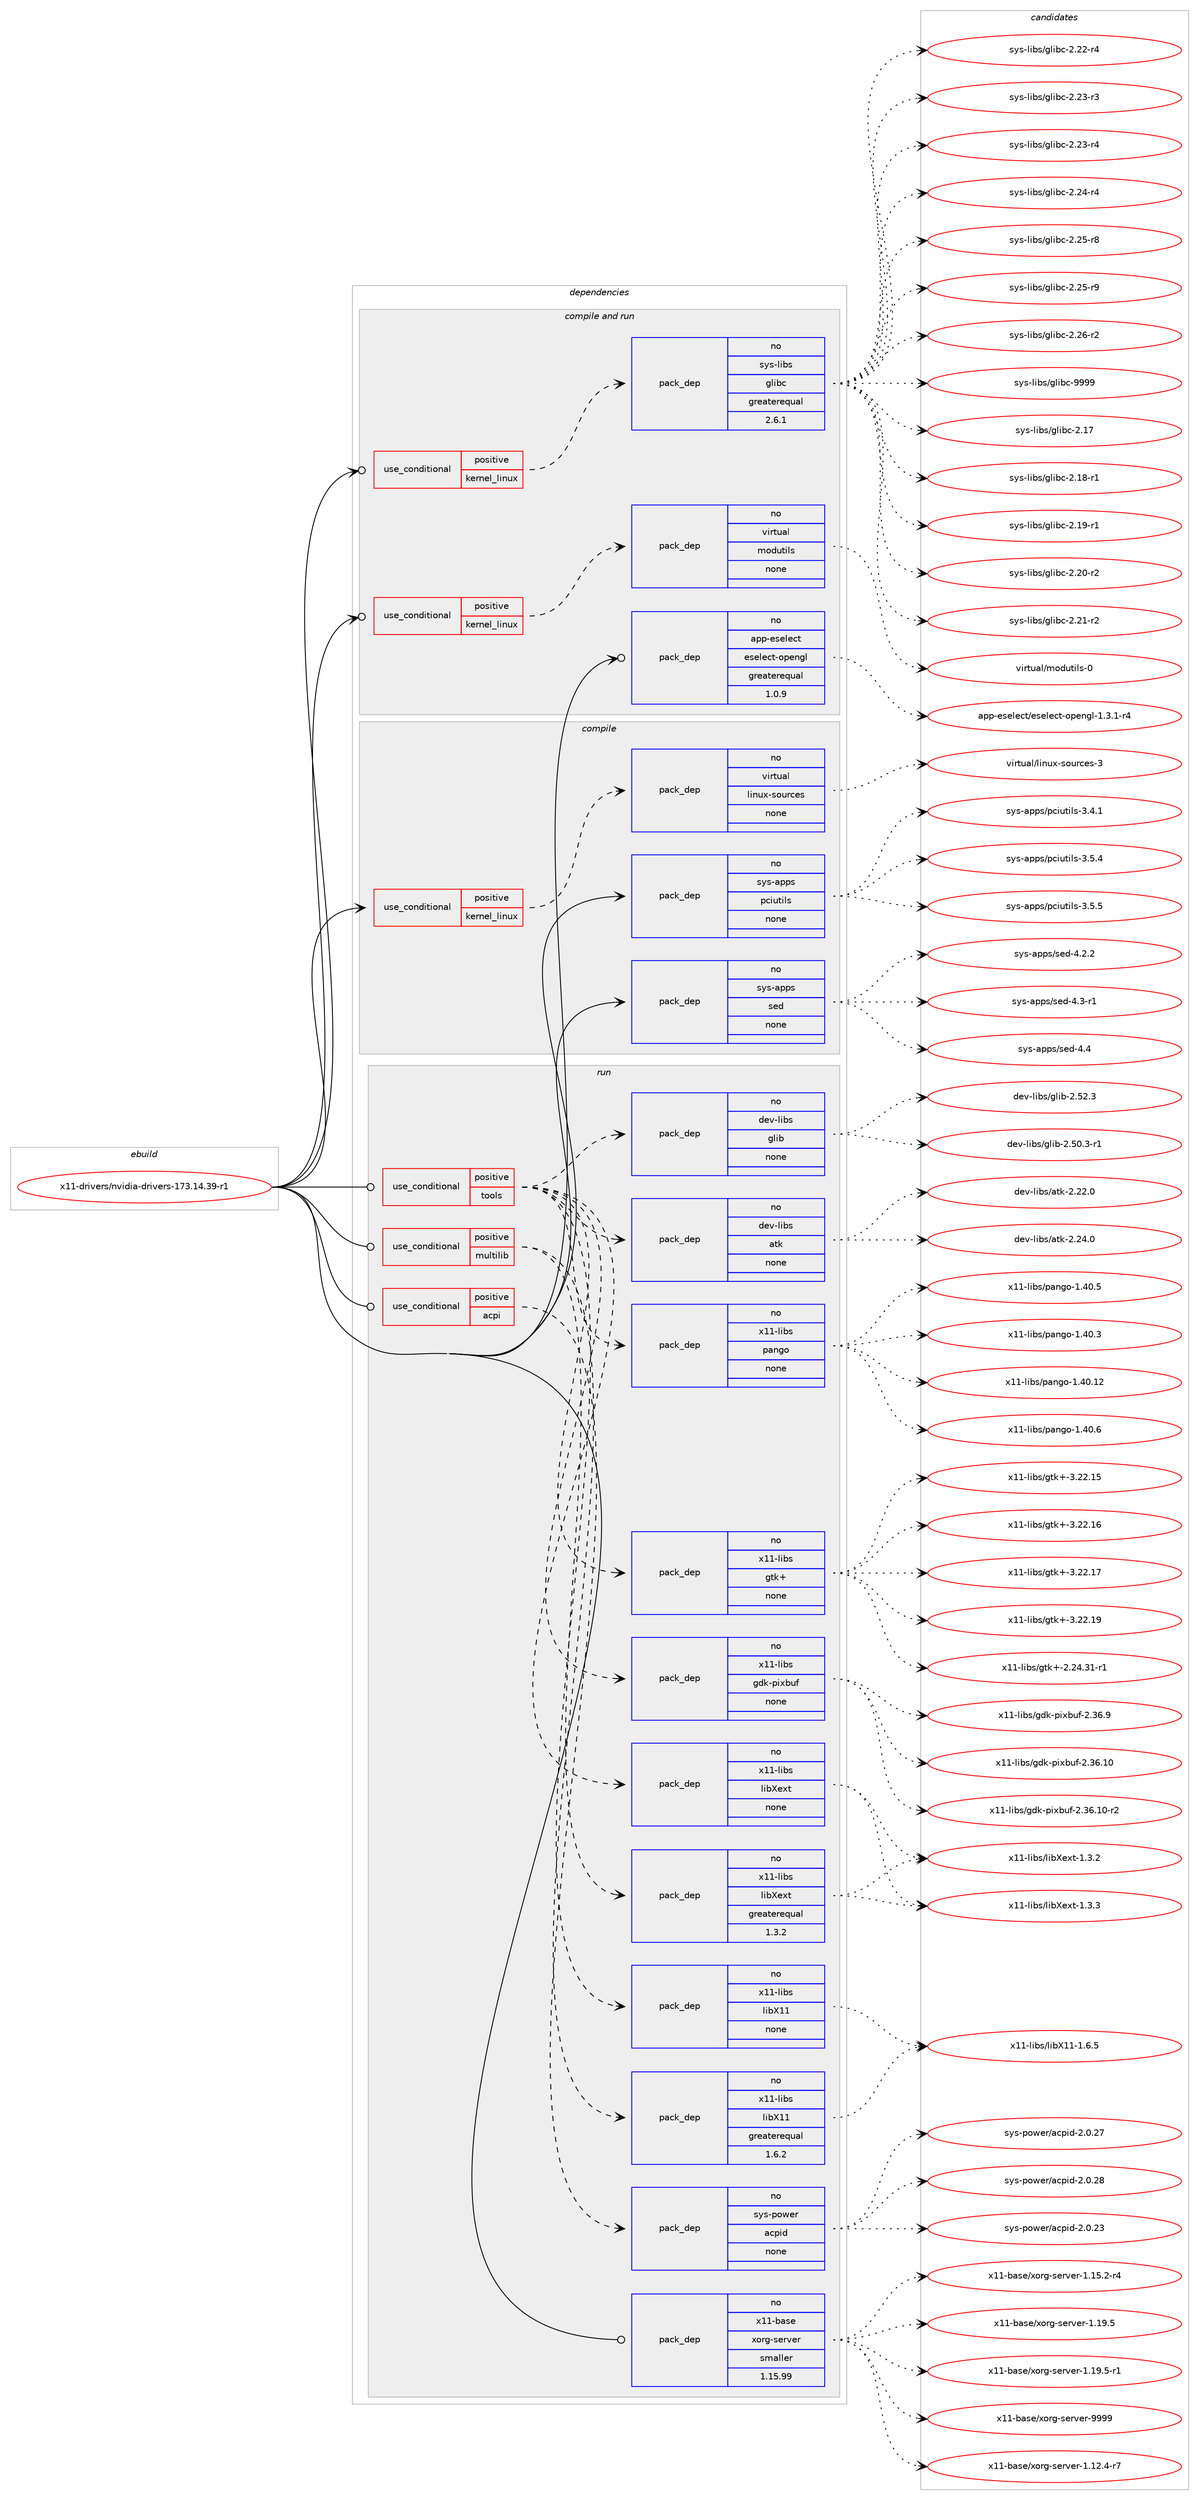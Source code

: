 digraph prolog {

# *************
# Graph options
# *************

newrank=true;
concentrate=true;
compound=true;
graph [rankdir=LR,fontname=Helvetica,fontsize=10,ranksep=1.5];#, ranksep=2.5, nodesep=0.2];
edge  [arrowhead=vee];
node  [fontname=Helvetica,fontsize=10];

# **********
# The ebuild
# **********

subgraph cluster_leftcol {
color=gray;
rank=same;
label=<<i>ebuild</i>>;
id [label="x11-drivers/nvidia-drivers-173.14.39-r1", color=red, width=4, href="../x11-drivers/nvidia-drivers-173.14.39-r1.svg"];
}

# ****************
# The dependencies
# ****************

subgraph cluster_midcol {
color=gray;
label=<<i>dependencies</i>>;
subgraph cluster_compile {
fillcolor="#eeeeee";
style=filled;
label=<<i>compile</i>>;
subgraph cond121719 {
dependency511980 [label=<<TABLE BORDER="0" CELLBORDER="1" CELLSPACING="0" CELLPADDING="4"><TR><TD ROWSPAN="3" CELLPADDING="10">use_conditional</TD></TR><TR><TD>positive</TD></TR><TR><TD>kernel_linux</TD></TR></TABLE>>, shape=none, color=red];
subgraph pack380802 {
dependency511981 [label=<<TABLE BORDER="0" CELLBORDER="1" CELLSPACING="0" CELLPADDING="4" WIDTH="220"><TR><TD ROWSPAN="6" CELLPADDING="30">pack_dep</TD></TR><TR><TD WIDTH="110">no</TD></TR><TR><TD>virtual</TD></TR><TR><TD>linux-sources</TD></TR><TR><TD>none</TD></TR><TR><TD></TD></TR></TABLE>>, shape=none, color=blue];
}
dependency511980:e -> dependency511981:w [weight=20,style="dashed",arrowhead="vee"];
}
id:e -> dependency511980:w [weight=20,style="solid",arrowhead="vee"];
subgraph pack380803 {
dependency511982 [label=<<TABLE BORDER="0" CELLBORDER="1" CELLSPACING="0" CELLPADDING="4" WIDTH="220"><TR><TD ROWSPAN="6" CELLPADDING="30">pack_dep</TD></TR><TR><TD WIDTH="110">no</TD></TR><TR><TD>sys-apps</TD></TR><TR><TD>pciutils</TD></TR><TR><TD>none</TD></TR><TR><TD></TD></TR></TABLE>>, shape=none, color=blue];
}
id:e -> dependency511982:w [weight=20,style="solid",arrowhead="vee"];
subgraph pack380804 {
dependency511983 [label=<<TABLE BORDER="0" CELLBORDER="1" CELLSPACING="0" CELLPADDING="4" WIDTH="220"><TR><TD ROWSPAN="6" CELLPADDING="30">pack_dep</TD></TR><TR><TD WIDTH="110">no</TD></TR><TR><TD>sys-apps</TD></TR><TR><TD>sed</TD></TR><TR><TD>none</TD></TR><TR><TD></TD></TR></TABLE>>, shape=none, color=blue];
}
id:e -> dependency511983:w [weight=20,style="solid",arrowhead="vee"];
}
subgraph cluster_compileandrun {
fillcolor="#eeeeee";
style=filled;
label=<<i>compile and run</i>>;
subgraph cond121720 {
dependency511984 [label=<<TABLE BORDER="0" CELLBORDER="1" CELLSPACING="0" CELLPADDING="4"><TR><TD ROWSPAN="3" CELLPADDING="10">use_conditional</TD></TR><TR><TD>positive</TD></TR><TR><TD>kernel_linux</TD></TR></TABLE>>, shape=none, color=red];
subgraph pack380805 {
dependency511985 [label=<<TABLE BORDER="0" CELLBORDER="1" CELLSPACING="0" CELLPADDING="4" WIDTH="220"><TR><TD ROWSPAN="6" CELLPADDING="30">pack_dep</TD></TR><TR><TD WIDTH="110">no</TD></TR><TR><TD>sys-libs</TD></TR><TR><TD>glibc</TD></TR><TR><TD>greaterequal</TD></TR><TR><TD>2.6.1</TD></TR></TABLE>>, shape=none, color=blue];
}
dependency511984:e -> dependency511985:w [weight=20,style="dashed",arrowhead="vee"];
}
id:e -> dependency511984:w [weight=20,style="solid",arrowhead="odotvee"];
subgraph cond121721 {
dependency511986 [label=<<TABLE BORDER="0" CELLBORDER="1" CELLSPACING="0" CELLPADDING="4"><TR><TD ROWSPAN="3" CELLPADDING="10">use_conditional</TD></TR><TR><TD>positive</TD></TR><TR><TD>kernel_linux</TD></TR></TABLE>>, shape=none, color=red];
subgraph pack380806 {
dependency511987 [label=<<TABLE BORDER="0" CELLBORDER="1" CELLSPACING="0" CELLPADDING="4" WIDTH="220"><TR><TD ROWSPAN="6" CELLPADDING="30">pack_dep</TD></TR><TR><TD WIDTH="110">no</TD></TR><TR><TD>virtual</TD></TR><TR><TD>modutils</TD></TR><TR><TD>none</TD></TR><TR><TD></TD></TR></TABLE>>, shape=none, color=blue];
}
dependency511986:e -> dependency511987:w [weight=20,style="dashed",arrowhead="vee"];
}
id:e -> dependency511986:w [weight=20,style="solid",arrowhead="odotvee"];
subgraph pack380807 {
dependency511988 [label=<<TABLE BORDER="0" CELLBORDER="1" CELLSPACING="0" CELLPADDING="4" WIDTH="220"><TR><TD ROWSPAN="6" CELLPADDING="30">pack_dep</TD></TR><TR><TD WIDTH="110">no</TD></TR><TR><TD>app-eselect</TD></TR><TR><TD>eselect-opengl</TD></TR><TR><TD>greaterequal</TD></TR><TR><TD>1.0.9</TD></TR></TABLE>>, shape=none, color=blue];
}
id:e -> dependency511988:w [weight=20,style="solid",arrowhead="odotvee"];
}
subgraph cluster_run {
fillcolor="#eeeeee";
style=filled;
label=<<i>run</i>>;
subgraph cond121722 {
dependency511989 [label=<<TABLE BORDER="0" CELLBORDER="1" CELLSPACING="0" CELLPADDING="4"><TR><TD ROWSPAN="3" CELLPADDING="10">use_conditional</TD></TR><TR><TD>positive</TD></TR><TR><TD>acpi</TD></TR></TABLE>>, shape=none, color=red];
subgraph pack380808 {
dependency511990 [label=<<TABLE BORDER="0" CELLBORDER="1" CELLSPACING="0" CELLPADDING="4" WIDTH="220"><TR><TD ROWSPAN="6" CELLPADDING="30">pack_dep</TD></TR><TR><TD WIDTH="110">no</TD></TR><TR><TD>sys-power</TD></TR><TR><TD>acpid</TD></TR><TR><TD>none</TD></TR><TR><TD></TD></TR></TABLE>>, shape=none, color=blue];
}
dependency511989:e -> dependency511990:w [weight=20,style="dashed",arrowhead="vee"];
}
id:e -> dependency511989:w [weight=20,style="solid",arrowhead="odot"];
subgraph cond121723 {
dependency511991 [label=<<TABLE BORDER="0" CELLBORDER="1" CELLSPACING="0" CELLPADDING="4"><TR><TD ROWSPAN="3" CELLPADDING="10">use_conditional</TD></TR><TR><TD>positive</TD></TR><TR><TD>multilib</TD></TR></TABLE>>, shape=none, color=red];
subgraph pack380809 {
dependency511992 [label=<<TABLE BORDER="0" CELLBORDER="1" CELLSPACING="0" CELLPADDING="4" WIDTH="220"><TR><TD ROWSPAN="6" CELLPADDING="30">pack_dep</TD></TR><TR><TD WIDTH="110">no</TD></TR><TR><TD>x11-libs</TD></TR><TR><TD>libX11</TD></TR><TR><TD>greaterequal</TD></TR><TR><TD>1.6.2</TD></TR></TABLE>>, shape=none, color=blue];
}
dependency511991:e -> dependency511992:w [weight=20,style="dashed",arrowhead="vee"];
subgraph pack380810 {
dependency511993 [label=<<TABLE BORDER="0" CELLBORDER="1" CELLSPACING="0" CELLPADDING="4" WIDTH="220"><TR><TD ROWSPAN="6" CELLPADDING="30">pack_dep</TD></TR><TR><TD WIDTH="110">no</TD></TR><TR><TD>x11-libs</TD></TR><TR><TD>libXext</TD></TR><TR><TD>greaterequal</TD></TR><TR><TD>1.3.2</TD></TR></TABLE>>, shape=none, color=blue];
}
dependency511991:e -> dependency511993:w [weight=20,style="dashed",arrowhead="vee"];
}
id:e -> dependency511991:w [weight=20,style="solid",arrowhead="odot"];
subgraph cond121724 {
dependency511994 [label=<<TABLE BORDER="0" CELLBORDER="1" CELLSPACING="0" CELLPADDING="4"><TR><TD ROWSPAN="3" CELLPADDING="10">use_conditional</TD></TR><TR><TD>positive</TD></TR><TR><TD>tools</TD></TR></TABLE>>, shape=none, color=red];
subgraph pack380811 {
dependency511995 [label=<<TABLE BORDER="0" CELLBORDER="1" CELLSPACING="0" CELLPADDING="4" WIDTH="220"><TR><TD ROWSPAN="6" CELLPADDING="30">pack_dep</TD></TR><TR><TD WIDTH="110">no</TD></TR><TR><TD>dev-libs</TD></TR><TR><TD>atk</TD></TR><TR><TD>none</TD></TR><TR><TD></TD></TR></TABLE>>, shape=none, color=blue];
}
dependency511994:e -> dependency511995:w [weight=20,style="dashed",arrowhead="vee"];
subgraph pack380812 {
dependency511996 [label=<<TABLE BORDER="0" CELLBORDER="1" CELLSPACING="0" CELLPADDING="4" WIDTH="220"><TR><TD ROWSPAN="6" CELLPADDING="30">pack_dep</TD></TR><TR><TD WIDTH="110">no</TD></TR><TR><TD>dev-libs</TD></TR><TR><TD>glib</TD></TR><TR><TD>none</TD></TR><TR><TD></TD></TR></TABLE>>, shape=none, color=blue];
}
dependency511994:e -> dependency511996:w [weight=20,style="dashed",arrowhead="vee"];
subgraph pack380813 {
dependency511997 [label=<<TABLE BORDER="0" CELLBORDER="1" CELLSPACING="0" CELLPADDING="4" WIDTH="220"><TR><TD ROWSPAN="6" CELLPADDING="30">pack_dep</TD></TR><TR><TD WIDTH="110">no</TD></TR><TR><TD>x11-libs</TD></TR><TR><TD>gdk-pixbuf</TD></TR><TR><TD>none</TD></TR><TR><TD></TD></TR></TABLE>>, shape=none, color=blue];
}
dependency511994:e -> dependency511997:w [weight=20,style="dashed",arrowhead="vee"];
subgraph pack380814 {
dependency511998 [label=<<TABLE BORDER="0" CELLBORDER="1" CELLSPACING="0" CELLPADDING="4" WIDTH="220"><TR><TD ROWSPAN="6" CELLPADDING="30">pack_dep</TD></TR><TR><TD WIDTH="110">no</TD></TR><TR><TD>x11-libs</TD></TR><TR><TD>gtk+</TD></TR><TR><TD>none</TD></TR><TR><TD></TD></TR></TABLE>>, shape=none, color=blue];
}
dependency511994:e -> dependency511998:w [weight=20,style="dashed",arrowhead="vee"];
subgraph pack380815 {
dependency511999 [label=<<TABLE BORDER="0" CELLBORDER="1" CELLSPACING="0" CELLPADDING="4" WIDTH="220"><TR><TD ROWSPAN="6" CELLPADDING="30">pack_dep</TD></TR><TR><TD WIDTH="110">no</TD></TR><TR><TD>x11-libs</TD></TR><TR><TD>libX11</TD></TR><TR><TD>none</TD></TR><TR><TD></TD></TR></TABLE>>, shape=none, color=blue];
}
dependency511994:e -> dependency511999:w [weight=20,style="dashed",arrowhead="vee"];
subgraph pack380816 {
dependency512000 [label=<<TABLE BORDER="0" CELLBORDER="1" CELLSPACING="0" CELLPADDING="4" WIDTH="220"><TR><TD ROWSPAN="6" CELLPADDING="30">pack_dep</TD></TR><TR><TD WIDTH="110">no</TD></TR><TR><TD>x11-libs</TD></TR><TR><TD>libXext</TD></TR><TR><TD>none</TD></TR><TR><TD></TD></TR></TABLE>>, shape=none, color=blue];
}
dependency511994:e -> dependency512000:w [weight=20,style="dashed",arrowhead="vee"];
subgraph pack380817 {
dependency512001 [label=<<TABLE BORDER="0" CELLBORDER="1" CELLSPACING="0" CELLPADDING="4" WIDTH="220"><TR><TD ROWSPAN="6" CELLPADDING="30">pack_dep</TD></TR><TR><TD WIDTH="110">no</TD></TR><TR><TD>x11-libs</TD></TR><TR><TD>pango</TD></TR><TR><TD>none</TD></TR><TR><TD></TD></TR></TABLE>>, shape=none, color=blue];
}
dependency511994:e -> dependency512001:w [weight=20,style="dashed",arrowhead="vee"];
}
id:e -> dependency511994:w [weight=20,style="solid",arrowhead="odot"];
subgraph pack380818 {
dependency512002 [label=<<TABLE BORDER="0" CELLBORDER="1" CELLSPACING="0" CELLPADDING="4" WIDTH="220"><TR><TD ROWSPAN="6" CELLPADDING="30">pack_dep</TD></TR><TR><TD WIDTH="110">no</TD></TR><TR><TD>x11-base</TD></TR><TR><TD>xorg-server</TD></TR><TR><TD>smaller</TD></TR><TR><TD>1.15.99</TD></TR></TABLE>>, shape=none, color=blue];
}
id:e -> dependency512002:w [weight=20,style="solid",arrowhead="odot"];
}
}

# **************
# The candidates
# **************

subgraph cluster_choices {
rank=same;
color=gray;
label=<<i>candidates</i>>;

subgraph choice380802 {
color=black;
nodesep=1;
choice118105114116117971084710810511011712045115111117114991011154551 [label="virtual/linux-sources-3", color=red, width=4,href="../virtual/linux-sources-3.svg"];
dependency511981:e -> choice118105114116117971084710810511011712045115111117114991011154551:w [style=dotted,weight="100"];
}
subgraph choice380803 {
color=black;
nodesep=1;
choice11512111545971121121154711299105117116105108115455146524649 [label="sys-apps/pciutils-3.4.1", color=red, width=4,href="../sys-apps/pciutils-3.4.1.svg"];
choice11512111545971121121154711299105117116105108115455146534652 [label="sys-apps/pciutils-3.5.4", color=red, width=4,href="../sys-apps/pciutils-3.5.4.svg"];
choice11512111545971121121154711299105117116105108115455146534653 [label="sys-apps/pciutils-3.5.5", color=red, width=4,href="../sys-apps/pciutils-3.5.5.svg"];
dependency511982:e -> choice11512111545971121121154711299105117116105108115455146524649:w [style=dotted,weight="100"];
dependency511982:e -> choice11512111545971121121154711299105117116105108115455146534652:w [style=dotted,weight="100"];
dependency511982:e -> choice11512111545971121121154711299105117116105108115455146534653:w [style=dotted,weight="100"];
}
subgraph choice380804 {
color=black;
nodesep=1;
choice115121115459711211211547115101100455246504650 [label="sys-apps/sed-4.2.2", color=red, width=4,href="../sys-apps/sed-4.2.2.svg"];
choice115121115459711211211547115101100455246514511449 [label="sys-apps/sed-4.3-r1", color=red, width=4,href="../sys-apps/sed-4.3-r1.svg"];
choice11512111545971121121154711510110045524652 [label="sys-apps/sed-4.4", color=red, width=4,href="../sys-apps/sed-4.4.svg"];
dependency511983:e -> choice115121115459711211211547115101100455246504650:w [style=dotted,weight="100"];
dependency511983:e -> choice115121115459711211211547115101100455246514511449:w [style=dotted,weight="100"];
dependency511983:e -> choice11512111545971121121154711510110045524652:w [style=dotted,weight="100"];
}
subgraph choice380805 {
color=black;
nodesep=1;
choice11512111545108105981154710310810598994550464955 [label="sys-libs/glibc-2.17", color=red, width=4,href="../sys-libs/glibc-2.17.svg"];
choice115121115451081059811547103108105989945504649564511449 [label="sys-libs/glibc-2.18-r1", color=red, width=4,href="../sys-libs/glibc-2.18-r1.svg"];
choice115121115451081059811547103108105989945504649574511449 [label="sys-libs/glibc-2.19-r1", color=red, width=4,href="../sys-libs/glibc-2.19-r1.svg"];
choice115121115451081059811547103108105989945504650484511450 [label="sys-libs/glibc-2.20-r2", color=red, width=4,href="../sys-libs/glibc-2.20-r2.svg"];
choice115121115451081059811547103108105989945504650494511450 [label="sys-libs/glibc-2.21-r2", color=red, width=4,href="../sys-libs/glibc-2.21-r2.svg"];
choice115121115451081059811547103108105989945504650504511452 [label="sys-libs/glibc-2.22-r4", color=red, width=4,href="../sys-libs/glibc-2.22-r4.svg"];
choice115121115451081059811547103108105989945504650514511451 [label="sys-libs/glibc-2.23-r3", color=red, width=4,href="../sys-libs/glibc-2.23-r3.svg"];
choice115121115451081059811547103108105989945504650514511452 [label="sys-libs/glibc-2.23-r4", color=red, width=4,href="../sys-libs/glibc-2.23-r4.svg"];
choice115121115451081059811547103108105989945504650524511452 [label="sys-libs/glibc-2.24-r4", color=red, width=4,href="../sys-libs/glibc-2.24-r4.svg"];
choice115121115451081059811547103108105989945504650534511456 [label="sys-libs/glibc-2.25-r8", color=red, width=4,href="../sys-libs/glibc-2.25-r8.svg"];
choice115121115451081059811547103108105989945504650534511457 [label="sys-libs/glibc-2.25-r9", color=red, width=4,href="../sys-libs/glibc-2.25-r9.svg"];
choice115121115451081059811547103108105989945504650544511450 [label="sys-libs/glibc-2.26-r2", color=red, width=4,href="../sys-libs/glibc-2.26-r2.svg"];
choice11512111545108105981154710310810598994557575757 [label="sys-libs/glibc-9999", color=red, width=4,href="../sys-libs/glibc-9999.svg"];
dependency511985:e -> choice11512111545108105981154710310810598994550464955:w [style=dotted,weight="100"];
dependency511985:e -> choice115121115451081059811547103108105989945504649564511449:w [style=dotted,weight="100"];
dependency511985:e -> choice115121115451081059811547103108105989945504649574511449:w [style=dotted,weight="100"];
dependency511985:e -> choice115121115451081059811547103108105989945504650484511450:w [style=dotted,weight="100"];
dependency511985:e -> choice115121115451081059811547103108105989945504650494511450:w [style=dotted,weight="100"];
dependency511985:e -> choice115121115451081059811547103108105989945504650504511452:w [style=dotted,weight="100"];
dependency511985:e -> choice115121115451081059811547103108105989945504650514511451:w [style=dotted,weight="100"];
dependency511985:e -> choice115121115451081059811547103108105989945504650514511452:w [style=dotted,weight="100"];
dependency511985:e -> choice115121115451081059811547103108105989945504650524511452:w [style=dotted,weight="100"];
dependency511985:e -> choice115121115451081059811547103108105989945504650534511456:w [style=dotted,weight="100"];
dependency511985:e -> choice115121115451081059811547103108105989945504650534511457:w [style=dotted,weight="100"];
dependency511985:e -> choice115121115451081059811547103108105989945504650544511450:w [style=dotted,weight="100"];
dependency511985:e -> choice11512111545108105981154710310810598994557575757:w [style=dotted,weight="100"];
}
subgraph choice380806 {
color=black;
nodesep=1;
choice11810511411611797108471091111001171161051081154548 [label="virtual/modutils-0", color=red, width=4,href="../virtual/modutils-0.svg"];
dependency511987:e -> choice11810511411611797108471091111001171161051081154548:w [style=dotted,weight="100"];
}
subgraph choice380807 {
color=black;
nodesep=1;
choice9711211245101115101108101991164710111510110810199116451111121011101031084549465146494511452 [label="app-eselect/eselect-opengl-1.3.1-r4", color=red, width=4,href="../app-eselect/eselect-opengl-1.3.1-r4.svg"];
dependency511988:e -> choice9711211245101115101108101991164710111510110810199116451111121011101031084549465146494511452:w [style=dotted,weight="100"];
}
subgraph choice380808 {
color=black;
nodesep=1;
choice1151211154511211111910111447979911210510045504648465051 [label="sys-power/acpid-2.0.23", color=red, width=4,href="../sys-power/acpid-2.0.23.svg"];
choice1151211154511211111910111447979911210510045504648465055 [label="sys-power/acpid-2.0.27", color=red, width=4,href="../sys-power/acpid-2.0.27.svg"];
choice1151211154511211111910111447979911210510045504648465056 [label="sys-power/acpid-2.0.28", color=red, width=4,href="../sys-power/acpid-2.0.28.svg"];
dependency511990:e -> choice1151211154511211111910111447979911210510045504648465051:w [style=dotted,weight="100"];
dependency511990:e -> choice1151211154511211111910111447979911210510045504648465055:w [style=dotted,weight="100"];
dependency511990:e -> choice1151211154511211111910111447979911210510045504648465056:w [style=dotted,weight="100"];
}
subgraph choice380809 {
color=black;
nodesep=1;
choice120494945108105981154710810598884949454946544653 [label="x11-libs/libX11-1.6.5", color=red, width=4,href="../x11-libs/libX11-1.6.5.svg"];
dependency511992:e -> choice120494945108105981154710810598884949454946544653:w [style=dotted,weight="100"];
}
subgraph choice380810 {
color=black;
nodesep=1;
choice12049494510810598115471081059888101120116454946514650 [label="x11-libs/libXext-1.3.2", color=red, width=4,href="../x11-libs/libXext-1.3.2.svg"];
choice12049494510810598115471081059888101120116454946514651 [label="x11-libs/libXext-1.3.3", color=red, width=4,href="../x11-libs/libXext-1.3.3.svg"];
dependency511993:e -> choice12049494510810598115471081059888101120116454946514650:w [style=dotted,weight="100"];
dependency511993:e -> choice12049494510810598115471081059888101120116454946514651:w [style=dotted,weight="100"];
}
subgraph choice380811 {
color=black;
nodesep=1;
choice1001011184510810598115479711610745504650504648 [label="dev-libs/atk-2.22.0", color=red, width=4,href="../dev-libs/atk-2.22.0.svg"];
choice1001011184510810598115479711610745504650524648 [label="dev-libs/atk-2.24.0", color=red, width=4,href="../dev-libs/atk-2.24.0.svg"];
dependency511995:e -> choice1001011184510810598115479711610745504650504648:w [style=dotted,weight="100"];
dependency511995:e -> choice1001011184510810598115479711610745504650524648:w [style=dotted,weight="100"];
}
subgraph choice380812 {
color=black;
nodesep=1;
choice10010111845108105981154710310810598455046534846514511449 [label="dev-libs/glib-2.50.3-r1", color=red, width=4,href="../dev-libs/glib-2.50.3-r1.svg"];
choice1001011184510810598115471031081059845504653504651 [label="dev-libs/glib-2.52.3", color=red, width=4,href="../dev-libs/glib-2.52.3.svg"];
dependency511996:e -> choice10010111845108105981154710310810598455046534846514511449:w [style=dotted,weight="100"];
dependency511996:e -> choice1001011184510810598115471031081059845504653504651:w [style=dotted,weight="100"];
}
subgraph choice380813 {
color=black;
nodesep=1;
choice120494945108105981154710310010745112105120981171024550465154464948 [label="x11-libs/gdk-pixbuf-2.36.10", color=red, width=4,href="../x11-libs/gdk-pixbuf-2.36.10.svg"];
choice1204949451081059811547103100107451121051209811710245504651544649484511450 [label="x11-libs/gdk-pixbuf-2.36.10-r2", color=red, width=4,href="../x11-libs/gdk-pixbuf-2.36.10-r2.svg"];
choice1204949451081059811547103100107451121051209811710245504651544657 [label="x11-libs/gdk-pixbuf-2.36.9", color=red, width=4,href="../x11-libs/gdk-pixbuf-2.36.9.svg"];
dependency511997:e -> choice120494945108105981154710310010745112105120981171024550465154464948:w [style=dotted,weight="100"];
dependency511997:e -> choice1204949451081059811547103100107451121051209811710245504651544649484511450:w [style=dotted,weight="100"];
dependency511997:e -> choice1204949451081059811547103100107451121051209811710245504651544657:w [style=dotted,weight="100"];
}
subgraph choice380814 {
color=black;
nodesep=1;
choice12049494510810598115471031161074345504650524651494511449 [label="x11-libs/gtk+-2.24.31-r1", color=red, width=4,href="../x11-libs/gtk+-2.24.31-r1.svg"];
choice1204949451081059811547103116107434551465050464953 [label="x11-libs/gtk+-3.22.15", color=red, width=4,href="../x11-libs/gtk+-3.22.15.svg"];
choice1204949451081059811547103116107434551465050464954 [label="x11-libs/gtk+-3.22.16", color=red, width=4,href="../x11-libs/gtk+-3.22.16.svg"];
choice1204949451081059811547103116107434551465050464955 [label="x11-libs/gtk+-3.22.17", color=red, width=4,href="../x11-libs/gtk+-3.22.17.svg"];
choice1204949451081059811547103116107434551465050464957 [label="x11-libs/gtk+-3.22.19", color=red, width=4,href="../x11-libs/gtk+-3.22.19.svg"];
dependency511998:e -> choice12049494510810598115471031161074345504650524651494511449:w [style=dotted,weight="100"];
dependency511998:e -> choice1204949451081059811547103116107434551465050464953:w [style=dotted,weight="100"];
dependency511998:e -> choice1204949451081059811547103116107434551465050464954:w [style=dotted,weight="100"];
dependency511998:e -> choice1204949451081059811547103116107434551465050464955:w [style=dotted,weight="100"];
dependency511998:e -> choice1204949451081059811547103116107434551465050464957:w [style=dotted,weight="100"];
}
subgraph choice380815 {
color=black;
nodesep=1;
choice120494945108105981154710810598884949454946544653 [label="x11-libs/libX11-1.6.5", color=red, width=4,href="../x11-libs/libX11-1.6.5.svg"];
dependency511999:e -> choice120494945108105981154710810598884949454946544653:w [style=dotted,weight="100"];
}
subgraph choice380816 {
color=black;
nodesep=1;
choice12049494510810598115471081059888101120116454946514650 [label="x11-libs/libXext-1.3.2", color=red, width=4,href="../x11-libs/libXext-1.3.2.svg"];
choice12049494510810598115471081059888101120116454946514651 [label="x11-libs/libXext-1.3.3", color=red, width=4,href="../x11-libs/libXext-1.3.3.svg"];
dependency512000:e -> choice12049494510810598115471081059888101120116454946514650:w [style=dotted,weight="100"];
dependency512000:e -> choice12049494510810598115471081059888101120116454946514651:w [style=dotted,weight="100"];
}
subgraph choice380817 {
color=black;
nodesep=1;
choice1204949451081059811547112971101031114549465248464950 [label="x11-libs/pango-1.40.12", color=red, width=4,href="../x11-libs/pango-1.40.12.svg"];
choice12049494510810598115471129711010311145494652484651 [label="x11-libs/pango-1.40.3", color=red, width=4,href="../x11-libs/pango-1.40.3.svg"];
choice12049494510810598115471129711010311145494652484653 [label="x11-libs/pango-1.40.5", color=red, width=4,href="../x11-libs/pango-1.40.5.svg"];
choice12049494510810598115471129711010311145494652484654 [label="x11-libs/pango-1.40.6", color=red, width=4,href="../x11-libs/pango-1.40.6.svg"];
dependency512001:e -> choice1204949451081059811547112971101031114549465248464950:w [style=dotted,weight="100"];
dependency512001:e -> choice12049494510810598115471129711010311145494652484651:w [style=dotted,weight="100"];
dependency512001:e -> choice12049494510810598115471129711010311145494652484653:w [style=dotted,weight="100"];
dependency512001:e -> choice12049494510810598115471129711010311145494652484654:w [style=dotted,weight="100"];
}
subgraph choice380818 {
color=black;
nodesep=1;
choice12049494598971151014712011111410345115101114118101114454946495046524511455 [label="x11-base/xorg-server-1.12.4-r7", color=red, width=4,href="../x11-base/xorg-server-1.12.4-r7.svg"];
choice12049494598971151014712011111410345115101114118101114454946495346504511452 [label="x11-base/xorg-server-1.15.2-r4", color=red, width=4,href="../x11-base/xorg-server-1.15.2-r4.svg"];
choice1204949459897115101471201111141034511510111411810111445494649574653 [label="x11-base/xorg-server-1.19.5", color=red, width=4,href="../x11-base/xorg-server-1.19.5.svg"];
choice12049494598971151014712011111410345115101114118101114454946495746534511449 [label="x11-base/xorg-server-1.19.5-r1", color=red, width=4,href="../x11-base/xorg-server-1.19.5-r1.svg"];
choice120494945989711510147120111114103451151011141181011144557575757 [label="x11-base/xorg-server-9999", color=red, width=4,href="../x11-base/xorg-server-9999.svg"];
dependency512002:e -> choice12049494598971151014712011111410345115101114118101114454946495046524511455:w [style=dotted,weight="100"];
dependency512002:e -> choice12049494598971151014712011111410345115101114118101114454946495346504511452:w [style=dotted,weight="100"];
dependency512002:e -> choice1204949459897115101471201111141034511510111411810111445494649574653:w [style=dotted,weight="100"];
dependency512002:e -> choice12049494598971151014712011111410345115101114118101114454946495746534511449:w [style=dotted,weight="100"];
dependency512002:e -> choice120494945989711510147120111114103451151011141181011144557575757:w [style=dotted,weight="100"];
}
}

}
